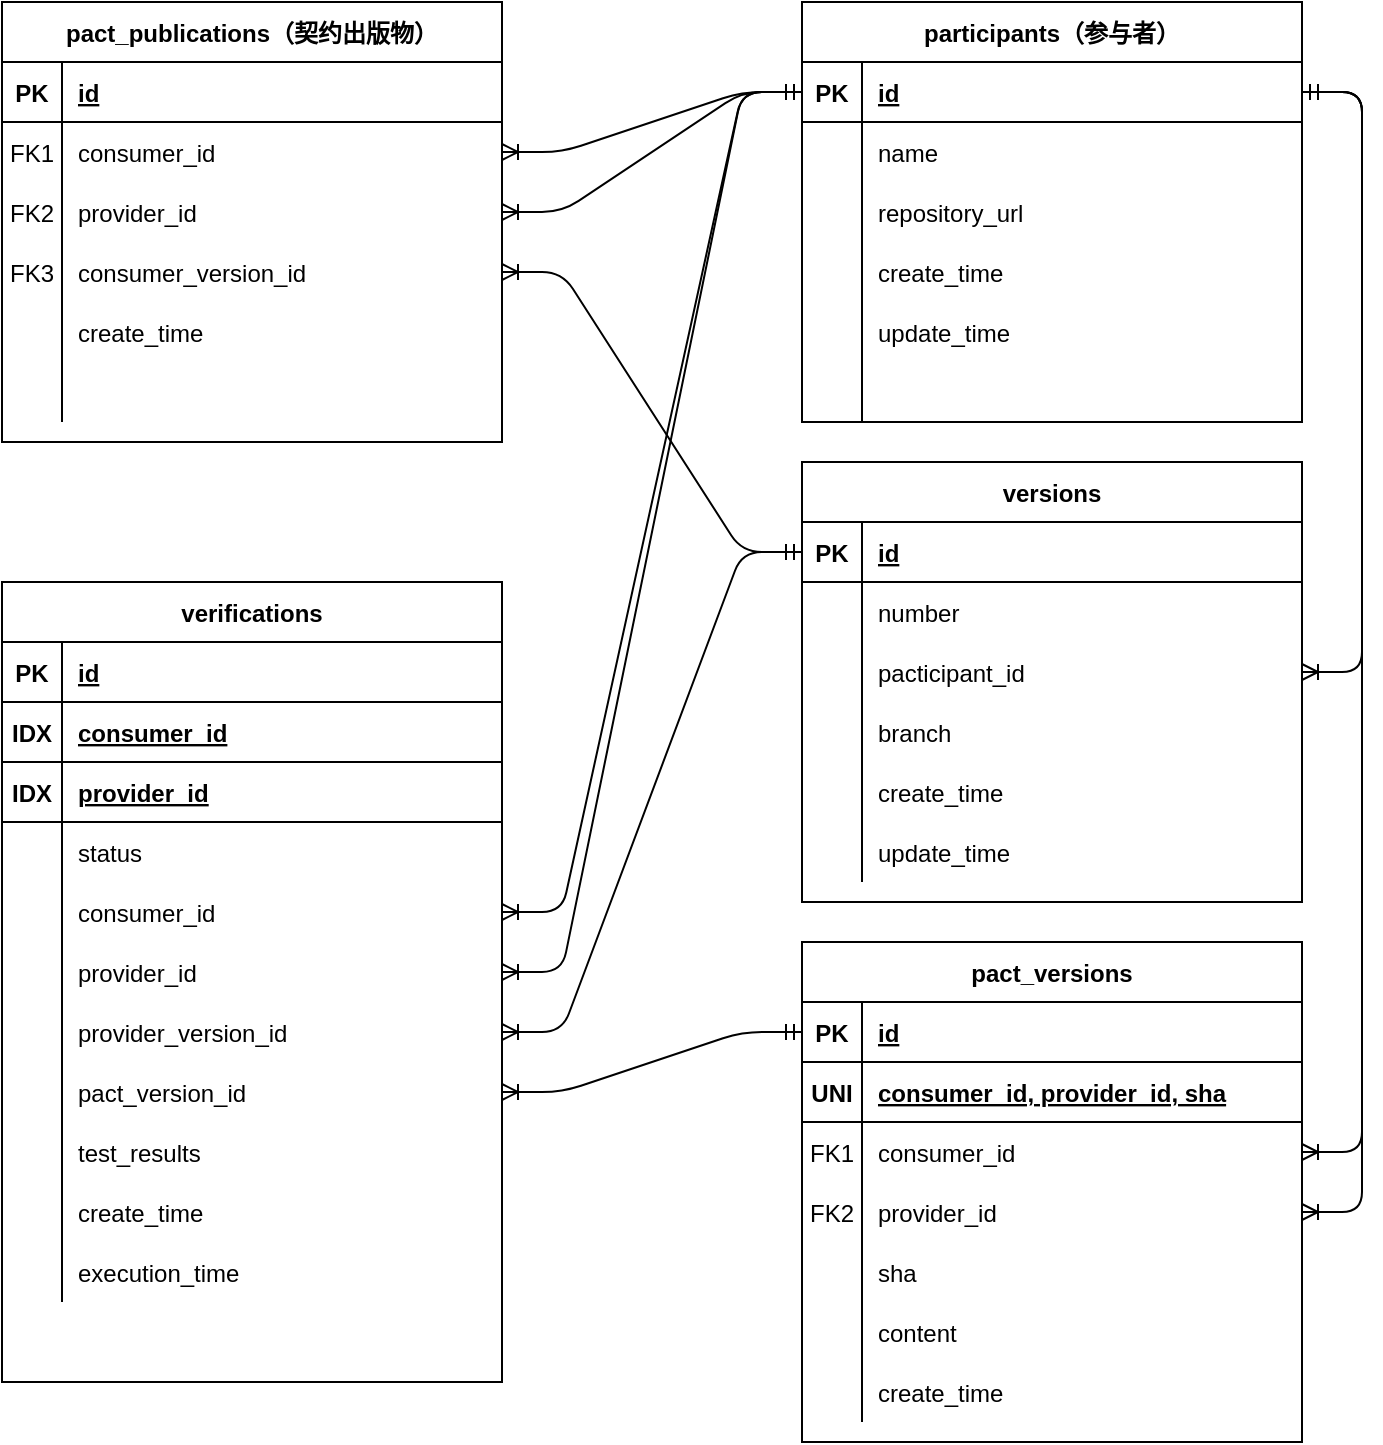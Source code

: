<mxfile version="14.2.4" type="github">
  <diagram id="R2lEEEUBdFMjLlhIrx00" name="Page-1">
    <mxGraphModel dx="1298" dy="866" grid="1" gridSize="10" guides="1" tooltips="1" connect="1" arrows="1" fold="1" page="1" pageScale="1" pageWidth="850" pageHeight="1100" math="0" shadow="0" extFonts="Permanent Marker^https://fonts.googleapis.com/css?family=Permanent+Marker">
      <root>
        <mxCell id="0" />
        <mxCell id="1" parent="0" />
        <mxCell id="C-vyLk0tnHw3VtMMgP7b-2" value="pact_publications（契约出版物）" style="shape=table;startSize=30;container=1;collapsible=1;childLayout=tableLayout;fixedRows=1;rowLines=0;fontStyle=1;align=center;resizeLast=1;" parent="1" vertex="1">
          <mxGeometry x="50" y="120" width="250" height="220" as="geometry">
            <mxRectangle x="450" y="120" width="220" height="30" as="alternateBounds" />
          </mxGeometry>
        </mxCell>
        <mxCell id="C-vyLk0tnHw3VtMMgP7b-3" value="" style="shape=partialRectangle;collapsible=0;dropTarget=0;pointerEvents=0;fillColor=none;points=[[0,0.5],[1,0.5]];portConstraint=eastwest;top=0;left=0;right=0;bottom=1;" parent="C-vyLk0tnHw3VtMMgP7b-2" vertex="1">
          <mxGeometry y="30" width="250" height="30" as="geometry" />
        </mxCell>
        <mxCell id="C-vyLk0tnHw3VtMMgP7b-4" value="PK" style="shape=partialRectangle;overflow=hidden;connectable=0;fillColor=none;top=0;left=0;bottom=0;right=0;fontStyle=1;" parent="C-vyLk0tnHw3VtMMgP7b-3" vertex="1">
          <mxGeometry width="30" height="30" as="geometry" />
        </mxCell>
        <mxCell id="C-vyLk0tnHw3VtMMgP7b-5" value="id" style="shape=partialRectangle;overflow=hidden;connectable=0;fillColor=none;top=0;left=0;bottom=0;right=0;align=left;spacingLeft=6;fontStyle=5;" parent="C-vyLk0tnHw3VtMMgP7b-3" vertex="1">
          <mxGeometry x="30" width="220" height="30" as="geometry" />
        </mxCell>
        <mxCell id="C-vyLk0tnHw3VtMMgP7b-6" value="" style="shape=partialRectangle;collapsible=0;dropTarget=0;pointerEvents=0;fillColor=none;points=[[0,0.5],[1,0.5]];portConstraint=eastwest;top=0;left=0;right=0;bottom=0;" parent="C-vyLk0tnHw3VtMMgP7b-2" vertex="1">
          <mxGeometry y="60" width="250" height="30" as="geometry" />
        </mxCell>
        <mxCell id="C-vyLk0tnHw3VtMMgP7b-7" value="FK1" style="shape=partialRectangle;overflow=hidden;connectable=0;fillColor=none;top=0;left=0;bottom=0;right=0;" parent="C-vyLk0tnHw3VtMMgP7b-6" vertex="1">
          <mxGeometry width="30" height="30" as="geometry" />
        </mxCell>
        <mxCell id="C-vyLk0tnHw3VtMMgP7b-8" value="consumer_id" style="shape=partialRectangle;overflow=hidden;connectable=0;fillColor=none;top=0;left=0;bottom=0;right=0;align=left;spacingLeft=6;" parent="C-vyLk0tnHw3VtMMgP7b-6" vertex="1">
          <mxGeometry x="30" width="220" height="30" as="geometry" />
        </mxCell>
        <mxCell id="lgM_MYJGra8OEKgW98XO-26" value="" style="shape=partialRectangle;collapsible=0;dropTarget=0;pointerEvents=0;fillColor=none;points=[[0,0.5],[1,0.5]];portConstraint=eastwest;top=0;left=0;right=0;bottom=0;" vertex="1" parent="C-vyLk0tnHw3VtMMgP7b-2">
          <mxGeometry y="90" width="250" height="30" as="geometry" />
        </mxCell>
        <mxCell id="lgM_MYJGra8OEKgW98XO-27" value="FK2" style="shape=partialRectangle;overflow=hidden;connectable=0;fillColor=none;top=0;left=0;bottom=0;right=0;" vertex="1" parent="lgM_MYJGra8OEKgW98XO-26">
          <mxGeometry width="30" height="30" as="geometry" />
        </mxCell>
        <mxCell id="lgM_MYJGra8OEKgW98XO-28" value="provider_id" style="shape=partialRectangle;overflow=hidden;connectable=0;fillColor=none;top=0;left=0;bottom=0;right=0;align=left;spacingLeft=6;" vertex="1" parent="lgM_MYJGra8OEKgW98XO-26">
          <mxGeometry x="30" width="220" height="30" as="geometry" />
        </mxCell>
        <mxCell id="C-vyLk0tnHw3VtMMgP7b-9" value="" style="shape=partialRectangle;collapsible=0;dropTarget=0;pointerEvents=0;fillColor=none;points=[[0,0.5],[1,0.5]];portConstraint=eastwest;top=0;left=0;right=0;bottom=0;" parent="C-vyLk0tnHw3VtMMgP7b-2" vertex="1">
          <mxGeometry y="120" width="250" height="30" as="geometry" />
        </mxCell>
        <mxCell id="C-vyLk0tnHw3VtMMgP7b-10" value="FK3" style="shape=partialRectangle;overflow=hidden;connectable=0;fillColor=none;top=0;left=0;bottom=0;right=0;" parent="C-vyLk0tnHw3VtMMgP7b-9" vertex="1">
          <mxGeometry width="30" height="30" as="geometry" />
        </mxCell>
        <mxCell id="C-vyLk0tnHw3VtMMgP7b-11" value="consumer_version_id" style="shape=partialRectangle;overflow=hidden;connectable=0;fillColor=none;top=0;left=0;bottom=0;right=0;align=left;spacingLeft=6;" parent="C-vyLk0tnHw3VtMMgP7b-9" vertex="1">
          <mxGeometry x="30" width="220" height="30" as="geometry" />
        </mxCell>
        <mxCell id="lgM_MYJGra8OEKgW98XO-76" value="" style="shape=partialRectangle;collapsible=0;dropTarget=0;pointerEvents=0;fillColor=none;points=[[0,0.5],[1,0.5]];portConstraint=eastwest;top=0;left=0;right=0;bottom=0;" vertex="1" parent="C-vyLk0tnHw3VtMMgP7b-2">
          <mxGeometry y="150" width="250" height="30" as="geometry" />
        </mxCell>
        <mxCell id="lgM_MYJGra8OEKgW98XO-77" value="" style="shape=partialRectangle;overflow=hidden;connectable=0;fillColor=none;top=0;left=0;bottom=0;right=0;" vertex="1" parent="lgM_MYJGra8OEKgW98XO-76">
          <mxGeometry width="30" height="30" as="geometry" />
        </mxCell>
        <mxCell id="lgM_MYJGra8OEKgW98XO-78" value="create_time" style="shape=partialRectangle;overflow=hidden;connectable=0;fillColor=none;top=0;left=0;bottom=0;right=0;align=left;spacingLeft=6;" vertex="1" parent="lgM_MYJGra8OEKgW98XO-76">
          <mxGeometry x="30" width="220" height="30" as="geometry" />
        </mxCell>
        <mxCell id="lgM_MYJGra8OEKgW98XO-70" value="" style="shape=partialRectangle;collapsible=0;dropTarget=0;pointerEvents=0;fillColor=none;points=[[0,0.5],[1,0.5]];portConstraint=eastwest;top=0;left=0;right=0;bottom=0;" vertex="1" parent="C-vyLk0tnHw3VtMMgP7b-2">
          <mxGeometry y="180" width="250" height="30" as="geometry" />
        </mxCell>
        <mxCell id="lgM_MYJGra8OEKgW98XO-71" value="" style="shape=partialRectangle;overflow=hidden;connectable=0;fillColor=none;top=0;left=0;bottom=0;right=0;" vertex="1" parent="lgM_MYJGra8OEKgW98XO-70">
          <mxGeometry width="30" height="30" as="geometry" />
        </mxCell>
        <mxCell id="lgM_MYJGra8OEKgW98XO-72" value="" style="shape=partialRectangle;overflow=hidden;connectable=0;fillColor=none;top=0;left=0;bottom=0;right=0;align=left;spacingLeft=6;" vertex="1" parent="lgM_MYJGra8OEKgW98XO-70">
          <mxGeometry x="30" width="220" height="30" as="geometry" />
        </mxCell>
        <mxCell id="C-vyLk0tnHw3VtMMgP7b-13" value="versions" style="shape=table;startSize=30;container=1;collapsible=1;childLayout=tableLayout;fixedRows=1;rowLines=0;fontStyle=1;align=center;resizeLast=1;" parent="1" vertex="1">
          <mxGeometry x="450" y="350" width="250" height="220" as="geometry" />
        </mxCell>
        <mxCell id="C-vyLk0tnHw3VtMMgP7b-14" value="" style="shape=partialRectangle;collapsible=0;dropTarget=0;pointerEvents=0;fillColor=none;points=[[0,0.5],[1,0.5]];portConstraint=eastwest;top=0;left=0;right=0;bottom=1;" parent="C-vyLk0tnHw3VtMMgP7b-13" vertex="1">
          <mxGeometry y="30" width="250" height="30" as="geometry" />
        </mxCell>
        <mxCell id="C-vyLk0tnHw3VtMMgP7b-15" value="PK" style="shape=partialRectangle;overflow=hidden;connectable=0;fillColor=none;top=0;left=0;bottom=0;right=0;fontStyle=1;" parent="C-vyLk0tnHw3VtMMgP7b-14" vertex="1">
          <mxGeometry width="30" height="30" as="geometry" />
        </mxCell>
        <mxCell id="C-vyLk0tnHw3VtMMgP7b-16" value="id" style="shape=partialRectangle;overflow=hidden;connectable=0;fillColor=none;top=0;left=0;bottom=0;right=0;align=left;spacingLeft=6;fontStyle=5;" parent="C-vyLk0tnHw3VtMMgP7b-14" vertex="1">
          <mxGeometry x="30" width="220" height="30" as="geometry" />
        </mxCell>
        <mxCell id="lgM_MYJGra8OEKgW98XO-66" value="" style="shape=partialRectangle;collapsible=0;dropTarget=0;pointerEvents=0;fillColor=none;points=[[0,0.5],[1,0.5]];portConstraint=eastwest;top=0;left=0;right=0;bottom=0;" vertex="1" parent="C-vyLk0tnHw3VtMMgP7b-13">
          <mxGeometry y="60" width="250" height="30" as="geometry" />
        </mxCell>
        <mxCell id="lgM_MYJGra8OEKgW98XO-67" value="" style="shape=partialRectangle;overflow=hidden;connectable=0;fillColor=none;top=0;left=0;bottom=0;right=0;" vertex="1" parent="lgM_MYJGra8OEKgW98XO-66">
          <mxGeometry width="30" height="30" as="geometry" />
        </mxCell>
        <mxCell id="lgM_MYJGra8OEKgW98XO-68" value="number" style="shape=partialRectangle;overflow=hidden;connectable=0;fillColor=none;top=0;left=0;bottom=0;right=0;align=left;spacingLeft=6;" vertex="1" parent="lgM_MYJGra8OEKgW98XO-66">
          <mxGeometry x="30" width="220" height="30" as="geometry" />
        </mxCell>
        <mxCell id="C-vyLk0tnHw3VtMMgP7b-17" value="" style="shape=partialRectangle;collapsible=0;dropTarget=0;pointerEvents=0;fillColor=none;points=[[0,0.5],[1,0.5]];portConstraint=eastwest;top=0;left=0;right=0;bottom=0;" parent="C-vyLk0tnHw3VtMMgP7b-13" vertex="1">
          <mxGeometry y="90" width="250" height="30" as="geometry" />
        </mxCell>
        <mxCell id="C-vyLk0tnHw3VtMMgP7b-18" value="" style="shape=partialRectangle;overflow=hidden;connectable=0;fillColor=none;top=0;left=0;bottom=0;right=0;" parent="C-vyLk0tnHw3VtMMgP7b-17" vertex="1">
          <mxGeometry width="30" height="30" as="geometry" />
        </mxCell>
        <mxCell id="C-vyLk0tnHw3VtMMgP7b-19" value="pacticipant_id" style="shape=partialRectangle;overflow=hidden;connectable=0;fillColor=none;top=0;left=0;bottom=0;right=0;align=left;spacingLeft=6;" parent="C-vyLk0tnHw3VtMMgP7b-17" vertex="1">
          <mxGeometry x="30" width="220" height="30" as="geometry" />
        </mxCell>
        <mxCell id="lgM_MYJGra8OEKgW98XO-189" value="" style="shape=partialRectangle;collapsible=0;dropTarget=0;pointerEvents=0;fillColor=none;points=[[0,0.5],[1,0.5]];portConstraint=eastwest;top=0;left=0;right=0;bottom=0;" vertex="1" parent="C-vyLk0tnHw3VtMMgP7b-13">
          <mxGeometry y="120" width="250" height="30" as="geometry" />
        </mxCell>
        <mxCell id="lgM_MYJGra8OEKgW98XO-190" value="" style="shape=partialRectangle;overflow=hidden;connectable=0;fillColor=none;top=0;left=0;bottom=0;right=0;" vertex="1" parent="lgM_MYJGra8OEKgW98XO-189">
          <mxGeometry width="30" height="30" as="geometry" />
        </mxCell>
        <mxCell id="lgM_MYJGra8OEKgW98XO-191" value="branch" style="shape=partialRectangle;overflow=hidden;connectable=0;fillColor=none;top=0;left=0;bottom=0;right=0;align=left;spacingLeft=6;" vertex="1" parent="lgM_MYJGra8OEKgW98XO-189">
          <mxGeometry x="30" width="220" height="30" as="geometry" />
        </mxCell>
        <mxCell id="lgM_MYJGra8OEKgW98XO-63" value="" style="shape=partialRectangle;collapsible=0;dropTarget=0;pointerEvents=0;fillColor=none;points=[[0,0.5],[1,0.5]];portConstraint=eastwest;top=0;left=0;right=0;bottom=0;" vertex="1" parent="C-vyLk0tnHw3VtMMgP7b-13">
          <mxGeometry y="150" width="250" height="30" as="geometry" />
        </mxCell>
        <mxCell id="lgM_MYJGra8OEKgW98XO-64" value="" style="shape=partialRectangle;overflow=hidden;connectable=0;fillColor=none;top=0;left=0;bottom=0;right=0;" vertex="1" parent="lgM_MYJGra8OEKgW98XO-63">
          <mxGeometry width="30" height="30" as="geometry" />
        </mxCell>
        <mxCell id="lgM_MYJGra8OEKgW98XO-65" value="create_time" style="shape=partialRectangle;overflow=hidden;connectable=0;fillColor=none;top=0;left=0;bottom=0;right=0;align=left;spacingLeft=6;" vertex="1" parent="lgM_MYJGra8OEKgW98XO-63">
          <mxGeometry x="30" width="220" height="30" as="geometry" />
        </mxCell>
        <mxCell id="C-vyLk0tnHw3VtMMgP7b-20" value="" style="shape=partialRectangle;collapsible=0;dropTarget=0;pointerEvents=0;fillColor=none;points=[[0,0.5],[1,0.5]];portConstraint=eastwest;top=0;left=0;right=0;bottom=0;" parent="C-vyLk0tnHw3VtMMgP7b-13" vertex="1">
          <mxGeometry y="180" width="250" height="30" as="geometry" />
        </mxCell>
        <mxCell id="C-vyLk0tnHw3VtMMgP7b-21" value="" style="shape=partialRectangle;overflow=hidden;connectable=0;fillColor=none;top=0;left=0;bottom=0;right=0;" parent="C-vyLk0tnHw3VtMMgP7b-20" vertex="1">
          <mxGeometry width="30" height="30" as="geometry" />
        </mxCell>
        <mxCell id="C-vyLk0tnHw3VtMMgP7b-22" value="update_time" style="shape=partialRectangle;overflow=hidden;connectable=0;fillColor=none;top=0;left=0;bottom=0;right=0;align=left;spacingLeft=6;" parent="C-vyLk0tnHw3VtMMgP7b-20" vertex="1">
          <mxGeometry x="30" width="220" height="30" as="geometry" />
        </mxCell>
        <mxCell id="C-vyLk0tnHw3VtMMgP7b-23" value="participants（参与者）" style="shape=table;startSize=30;container=1;collapsible=1;childLayout=tableLayout;fixedRows=1;rowLines=0;fontStyle=1;align=center;resizeLast=1;" parent="1" vertex="1">
          <mxGeometry x="450" y="120" width="250" height="210" as="geometry" />
        </mxCell>
        <mxCell id="C-vyLk0tnHw3VtMMgP7b-24" value="" style="shape=partialRectangle;collapsible=0;dropTarget=0;pointerEvents=0;fillColor=none;points=[[0,0.5],[1,0.5]];portConstraint=eastwest;top=0;left=0;right=0;bottom=1;" parent="C-vyLk0tnHw3VtMMgP7b-23" vertex="1">
          <mxGeometry y="30" width="250" height="30" as="geometry" />
        </mxCell>
        <mxCell id="C-vyLk0tnHw3VtMMgP7b-25" value="PK" style="shape=partialRectangle;overflow=hidden;connectable=0;fillColor=none;top=0;left=0;bottom=0;right=0;fontStyle=1;" parent="C-vyLk0tnHw3VtMMgP7b-24" vertex="1">
          <mxGeometry width="30" height="30" as="geometry" />
        </mxCell>
        <mxCell id="C-vyLk0tnHw3VtMMgP7b-26" value="id" style="shape=partialRectangle;overflow=hidden;connectable=0;fillColor=none;top=0;left=0;bottom=0;right=0;align=left;spacingLeft=6;fontStyle=5;" parent="C-vyLk0tnHw3VtMMgP7b-24" vertex="1">
          <mxGeometry x="30" width="220" height="30" as="geometry" />
        </mxCell>
        <mxCell id="C-vyLk0tnHw3VtMMgP7b-27" value="" style="shape=partialRectangle;collapsible=0;dropTarget=0;pointerEvents=0;fillColor=none;points=[[0,0.5],[1,0.5]];portConstraint=eastwest;top=0;left=0;right=0;bottom=0;" parent="C-vyLk0tnHw3VtMMgP7b-23" vertex="1">
          <mxGeometry y="60" width="250" height="30" as="geometry" />
        </mxCell>
        <mxCell id="C-vyLk0tnHw3VtMMgP7b-28" value="" style="shape=partialRectangle;overflow=hidden;connectable=0;fillColor=none;top=0;left=0;bottom=0;right=0;" parent="C-vyLk0tnHw3VtMMgP7b-27" vertex="1">
          <mxGeometry width="30" height="30" as="geometry" />
        </mxCell>
        <mxCell id="C-vyLk0tnHw3VtMMgP7b-29" value="name" style="shape=partialRectangle;overflow=hidden;connectable=0;fillColor=none;top=0;left=0;bottom=0;right=0;align=left;spacingLeft=6;" parent="C-vyLk0tnHw3VtMMgP7b-27" vertex="1">
          <mxGeometry x="30" width="220" height="30" as="geometry" />
        </mxCell>
        <mxCell id="lgM_MYJGra8OEKgW98XO-186" value="" style="shape=partialRectangle;collapsible=0;dropTarget=0;pointerEvents=0;fillColor=none;points=[[0,0.5],[1,0.5]];portConstraint=eastwest;top=0;left=0;right=0;bottom=0;" vertex="1" parent="C-vyLk0tnHw3VtMMgP7b-23">
          <mxGeometry y="90" width="250" height="30" as="geometry" />
        </mxCell>
        <mxCell id="lgM_MYJGra8OEKgW98XO-187" value="" style="shape=partialRectangle;overflow=hidden;connectable=0;fillColor=none;top=0;left=0;bottom=0;right=0;" vertex="1" parent="lgM_MYJGra8OEKgW98XO-186">
          <mxGeometry width="30" height="30" as="geometry" />
        </mxCell>
        <mxCell id="lgM_MYJGra8OEKgW98XO-188" value="repository_url" style="shape=partialRectangle;overflow=hidden;connectable=0;fillColor=none;top=0;left=0;bottom=0;right=0;align=left;spacingLeft=6;" vertex="1" parent="lgM_MYJGra8OEKgW98XO-186">
          <mxGeometry x="30" width="220" height="30" as="geometry" />
        </mxCell>
        <mxCell id="lgM_MYJGra8OEKgW98XO-4" value="" style="shape=partialRectangle;collapsible=0;dropTarget=0;pointerEvents=0;fillColor=none;points=[[0,0.5],[1,0.5]];portConstraint=eastwest;top=0;left=0;right=0;bottom=0;" vertex="1" parent="C-vyLk0tnHw3VtMMgP7b-23">
          <mxGeometry y="120" width="250" height="30" as="geometry" />
        </mxCell>
        <mxCell id="lgM_MYJGra8OEKgW98XO-5" value="" style="shape=partialRectangle;overflow=hidden;connectable=0;fillColor=none;top=0;left=0;bottom=0;right=0;" vertex="1" parent="lgM_MYJGra8OEKgW98XO-4">
          <mxGeometry width="30" height="30" as="geometry" />
        </mxCell>
        <mxCell id="lgM_MYJGra8OEKgW98XO-6" value="create_time" style="shape=partialRectangle;overflow=hidden;connectable=0;fillColor=none;top=0;left=0;bottom=0;right=0;align=left;spacingLeft=6;" vertex="1" parent="lgM_MYJGra8OEKgW98XO-4">
          <mxGeometry x="30" width="220" height="30" as="geometry" />
        </mxCell>
        <mxCell id="lgM_MYJGra8OEKgW98XO-7" value="" style="shape=partialRectangle;collapsible=0;dropTarget=0;pointerEvents=0;fillColor=none;points=[[0,0.5],[1,0.5]];portConstraint=eastwest;top=0;left=0;right=0;bottom=0;" vertex="1" parent="C-vyLk0tnHw3VtMMgP7b-23">
          <mxGeometry y="150" width="250" height="30" as="geometry" />
        </mxCell>
        <mxCell id="lgM_MYJGra8OEKgW98XO-8" value="" style="shape=partialRectangle;overflow=hidden;connectable=0;fillColor=none;top=0;left=0;bottom=0;right=0;" vertex="1" parent="lgM_MYJGra8OEKgW98XO-7">
          <mxGeometry width="30" height="30" as="geometry" />
        </mxCell>
        <mxCell id="lgM_MYJGra8OEKgW98XO-9" value="update_time" style="shape=partialRectangle;overflow=hidden;connectable=0;fillColor=none;top=0;left=0;bottom=0;right=0;align=left;spacingLeft=6;" vertex="1" parent="lgM_MYJGra8OEKgW98XO-7">
          <mxGeometry x="30" width="220" height="30" as="geometry" />
        </mxCell>
        <mxCell id="lgM_MYJGra8OEKgW98XO-10" value="" style="shape=partialRectangle;collapsible=0;dropTarget=0;pointerEvents=0;fillColor=none;points=[[0,0.5],[1,0.5]];portConstraint=eastwest;top=0;left=0;right=0;bottom=0;" vertex="1" parent="C-vyLk0tnHw3VtMMgP7b-23">
          <mxGeometry y="180" width="250" height="30" as="geometry" />
        </mxCell>
        <mxCell id="lgM_MYJGra8OEKgW98XO-11" value="" style="shape=partialRectangle;overflow=hidden;connectable=0;fillColor=none;top=0;left=0;bottom=0;right=0;" vertex="1" parent="lgM_MYJGra8OEKgW98XO-10">
          <mxGeometry width="30" height="30" as="geometry" />
        </mxCell>
        <mxCell id="lgM_MYJGra8OEKgW98XO-12" value="" style="shape=partialRectangle;overflow=hidden;connectable=0;fillColor=none;top=0;left=0;bottom=0;right=0;align=left;spacingLeft=6;" vertex="1" parent="lgM_MYJGra8OEKgW98XO-10">
          <mxGeometry x="30" width="220" height="30" as="geometry" />
        </mxCell>
        <mxCell id="lgM_MYJGra8OEKgW98XO-82" value="pact_versions" style="shape=table;startSize=30;container=1;collapsible=1;childLayout=tableLayout;fixedRows=1;rowLines=0;fontStyle=1;align=center;resizeLast=1;" vertex="1" parent="1">
          <mxGeometry x="450" y="590" width="250" height="250" as="geometry" />
        </mxCell>
        <mxCell id="lgM_MYJGra8OEKgW98XO-83" value="" style="shape=partialRectangle;collapsible=0;dropTarget=0;pointerEvents=0;fillColor=none;top=0;left=0;bottom=1;right=0;points=[[0,0.5],[1,0.5]];portConstraint=eastwest;" vertex="1" parent="lgM_MYJGra8OEKgW98XO-82">
          <mxGeometry y="30" width="250" height="30" as="geometry" />
        </mxCell>
        <mxCell id="lgM_MYJGra8OEKgW98XO-84" value="PK" style="shape=partialRectangle;connectable=0;fillColor=none;top=0;left=0;bottom=0;right=0;fontStyle=1;overflow=hidden;" vertex="1" parent="lgM_MYJGra8OEKgW98XO-83">
          <mxGeometry width="30" height="30" as="geometry" />
        </mxCell>
        <mxCell id="lgM_MYJGra8OEKgW98XO-85" value="id" style="shape=partialRectangle;connectable=0;fillColor=none;top=0;left=0;bottom=0;right=0;align=left;spacingLeft=6;fontStyle=5;overflow=hidden;" vertex="1" parent="lgM_MYJGra8OEKgW98XO-83">
          <mxGeometry x="30" width="220" height="30" as="geometry" />
        </mxCell>
        <mxCell id="lgM_MYJGra8OEKgW98XO-113" value="" style="shape=partialRectangle;collapsible=0;dropTarget=0;pointerEvents=0;fillColor=none;top=0;left=0;bottom=1;right=0;points=[[0,0.5],[1,0.5]];portConstraint=eastwest;" vertex="1" parent="lgM_MYJGra8OEKgW98XO-82">
          <mxGeometry y="60" width="250" height="30" as="geometry" />
        </mxCell>
        <mxCell id="lgM_MYJGra8OEKgW98XO-114" value="UNI" style="shape=partialRectangle;connectable=0;fillColor=none;top=0;left=0;bottom=0;right=0;fontStyle=1;overflow=hidden;" vertex="1" parent="lgM_MYJGra8OEKgW98XO-113">
          <mxGeometry width="30" height="30" as="geometry" />
        </mxCell>
        <mxCell id="lgM_MYJGra8OEKgW98XO-115" value="consumer_id, provider_id, sha" style="shape=partialRectangle;connectable=0;fillColor=none;top=0;left=0;bottom=0;right=0;align=left;spacingLeft=6;fontStyle=5;overflow=hidden;" vertex="1" parent="lgM_MYJGra8OEKgW98XO-113">
          <mxGeometry x="30" width="220" height="30" as="geometry" />
        </mxCell>
        <mxCell id="lgM_MYJGra8OEKgW98XO-86" value="" style="shape=partialRectangle;collapsible=0;dropTarget=0;pointerEvents=0;fillColor=none;top=0;left=0;bottom=0;right=0;points=[[0,0.5],[1,0.5]];portConstraint=eastwest;" vertex="1" parent="lgM_MYJGra8OEKgW98XO-82">
          <mxGeometry y="90" width="250" height="30" as="geometry" />
        </mxCell>
        <mxCell id="lgM_MYJGra8OEKgW98XO-87" value="FK1" style="shape=partialRectangle;connectable=0;fillColor=none;top=0;left=0;bottom=0;right=0;editable=1;overflow=hidden;" vertex="1" parent="lgM_MYJGra8OEKgW98XO-86">
          <mxGeometry width="30" height="30" as="geometry" />
        </mxCell>
        <mxCell id="lgM_MYJGra8OEKgW98XO-88" value="consumer_id" style="shape=partialRectangle;connectable=0;fillColor=none;top=0;left=0;bottom=0;right=0;align=left;spacingLeft=6;overflow=hidden;" vertex="1" parent="lgM_MYJGra8OEKgW98XO-86">
          <mxGeometry x="30" width="220" height="30" as="geometry" />
        </mxCell>
        <mxCell id="lgM_MYJGra8OEKgW98XO-89" value="" style="shape=partialRectangle;collapsible=0;dropTarget=0;pointerEvents=0;fillColor=none;top=0;left=0;bottom=0;right=0;points=[[0,0.5],[1,0.5]];portConstraint=eastwest;" vertex="1" parent="lgM_MYJGra8OEKgW98XO-82">
          <mxGeometry y="120" width="250" height="30" as="geometry" />
        </mxCell>
        <mxCell id="lgM_MYJGra8OEKgW98XO-90" value="FK2" style="shape=partialRectangle;connectable=0;fillColor=none;top=0;left=0;bottom=0;right=0;editable=1;overflow=hidden;" vertex="1" parent="lgM_MYJGra8OEKgW98XO-89">
          <mxGeometry width="30" height="30" as="geometry" />
        </mxCell>
        <mxCell id="lgM_MYJGra8OEKgW98XO-91" value="provider_id" style="shape=partialRectangle;connectable=0;fillColor=none;top=0;left=0;bottom=0;right=0;align=left;spacingLeft=6;overflow=hidden;" vertex="1" parent="lgM_MYJGra8OEKgW98XO-89">
          <mxGeometry x="30" width="220" height="30" as="geometry" />
        </mxCell>
        <mxCell id="lgM_MYJGra8OEKgW98XO-92" value="" style="shape=partialRectangle;collapsible=0;dropTarget=0;pointerEvents=0;fillColor=none;top=0;left=0;bottom=0;right=0;points=[[0,0.5],[1,0.5]];portConstraint=eastwest;" vertex="1" parent="lgM_MYJGra8OEKgW98XO-82">
          <mxGeometry y="150" width="250" height="30" as="geometry" />
        </mxCell>
        <mxCell id="lgM_MYJGra8OEKgW98XO-93" value="" style="shape=partialRectangle;connectable=0;fillColor=none;top=0;left=0;bottom=0;right=0;editable=1;overflow=hidden;" vertex="1" parent="lgM_MYJGra8OEKgW98XO-92">
          <mxGeometry width="30" height="30" as="geometry" />
        </mxCell>
        <mxCell id="lgM_MYJGra8OEKgW98XO-94" value="sha" style="shape=partialRectangle;connectable=0;fillColor=none;top=0;left=0;bottom=0;right=0;align=left;spacingLeft=6;overflow=hidden;" vertex="1" parent="lgM_MYJGra8OEKgW98XO-92">
          <mxGeometry x="30" width="220" height="30" as="geometry" />
        </mxCell>
        <mxCell id="lgM_MYJGra8OEKgW98XO-99" value="" style="shape=partialRectangle;collapsible=0;dropTarget=0;pointerEvents=0;fillColor=none;top=0;left=0;bottom=0;right=0;points=[[0,0.5],[1,0.5]];portConstraint=eastwest;" vertex="1" parent="lgM_MYJGra8OEKgW98XO-82">
          <mxGeometry y="180" width="250" height="30" as="geometry" />
        </mxCell>
        <mxCell id="lgM_MYJGra8OEKgW98XO-100" value="" style="shape=partialRectangle;connectable=0;fillColor=none;top=0;left=0;bottom=0;right=0;editable=1;overflow=hidden;" vertex="1" parent="lgM_MYJGra8OEKgW98XO-99">
          <mxGeometry width="30" height="30" as="geometry" />
        </mxCell>
        <mxCell id="lgM_MYJGra8OEKgW98XO-101" value="content" style="shape=partialRectangle;connectable=0;fillColor=none;top=0;left=0;bottom=0;right=0;align=left;spacingLeft=6;overflow=hidden;" vertex="1" parent="lgM_MYJGra8OEKgW98XO-99">
          <mxGeometry x="30" width="220" height="30" as="geometry" />
        </mxCell>
        <mxCell id="lgM_MYJGra8OEKgW98XO-102" value="" style="shape=partialRectangle;collapsible=0;dropTarget=0;pointerEvents=0;fillColor=none;top=0;left=0;bottom=0;right=0;points=[[0,0.5],[1,0.5]];portConstraint=eastwest;" vertex="1" parent="lgM_MYJGra8OEKgW98XO-82">
          <mxGeometry y="210" width="250" height="30" as="geometry" />
        </mxCell>
        <mxCell id="lgM_MYJGra8OEKgW98XO-103" value="" style="shape=partialRectangle;connectable=0;fillColor=none;top=0;left=0;bottom=0;right=0;editable=1;overflow=hidden;" vertex="1" parent="lgM_MYJGra8OEKgW98XO-102">
          <mxGeometry width="30" height="30" as="geometry" />
        </mxCell>
        <mxCell id="lgM_MYJGra8OEKgW98XO-104" value="create_time" style="shape=partialRectangle;connectable=0;fillColor=none;top=0;left=0;bottom=0;right=0;align=left;spacingLeft=6;overflow=hidden;" vertex="1" parent="lgM_MYJGra8OEKgW98XO-102">
          <mxGeometry x="30" width="220" height="30" as="geometry" />
        </mxCell>
        <mxCell id="lgM_MYJGra8OEKgW98XO-96" value="" style="edgeStyle=entityRelationEdgeStyle;fontSize=12;html=1;endArrow=ERoneToMany;startArrow=ERmandOne;exitX=0;exitY=0.5;exitDx=0;exitDy=0;entryX=1;entryY=0.5;entryDx=0;entryDy=0;" edge="1" parent="1" source="C-vyLk0tnHw3VtMMgP7b-24" target="C-vyLk0tnHw3VtMMgP7b-6">
          <mxGeometry width="100" height="100" relative="1" as="geometry">
            <mxPoint x="180" y="590" as="sourcePoint" />
            <mxPoint x="330" y="220" as="targetPoint" />
          </mxGeometry>
        </mxCell>
        <mxCell id="lgM_MYJGra8OEKgW98XO-97" value="" style="edgeStyle=entityRelationEdgeStyle;fontSize=12;html=1;endArrow=ERoneToMany;startArrow=ERmandOne;exitX=0;exitY=0.5;exitDx=0;exitDy=0;entryX=1;entryY=0.5;entryDx=0;entryDy=0;" edge="1" parent="1" source="C-vyLk0tnHw3VtMMgP7b-24" target="lgM_MYJGra8OEKgW98XO-26">
          <mxGeometry width="100" height="100" relative="1" as="geometry">
            <mxPoint x="410" y="455" as="sourcePoint" />
            <mxPoint x="220" y="485" as="targetPoint" />
          </mxGeometry>
        </mxCell>
        <mxCell id="lgM_MYJGra8OEKgW98XO-98" value="" style="edgeStyle=entityRelationEdgeStyle;fontSize=12;html=1;endArrow=ERoneToMany;startArrow=ERmandOne;exitX=0;exitY=0.5;exitDx=0;exitDy=0;entryX=1;entryY=0.5;entryDx=0;entryDy=0;" edge="1" parent="1" source="C-vyLk0tnHw3VtMMgP7b-14" target="C-vyLk0tnHw3VtMMgP7b-9">
          <mxGeometry width="100" height="100" relative="1" as="geometry">
            <mxPoint x="360" y="490" as="sourcePoint" />
            <mxPoint x="210" y="550" as="targetPoint" />
          </mxGeometry>
        </mxCell>
        <mxCell id="lgM_MYJGra8OEKgW98XO-105" value="" style="edgeStyle=entityRelationEdgeStyle;fontSize=12;html=1;endArrow=ERoneToMany;startArrow=ERmandOne;entryX=1;entryY=0.5;entryDx=0;entryDy=0;exitX=1;exitY=0.5;exitDx=0;exitDy=0;" edge="1" parent="1" source="C-vyLk0tnHw3VtMMgP7b-24" target="lgM_MYJGra8OEKgW98XO-86">
          <mxGeometry width="100" height="100" relative="1" as="geometry">
            <mxPoint x="720" y="180" as="sourcePoint" />
            <mxPoint x="820" y="630" as="targetPoint" />
          </mxGeometry>
        </mxCell>
        <mxCell id="lgM_MYJGra8OEKgW98XO-106" value="" style="edgeStyle=entityRelationEdgeStyle;fontSize=12;html=1;endArrow=ERoneToMany;startArrow=ERmandOne;entryX=1;entryY=0.5;entryDx=0;entryDy=0;exitX=1;exitY=0.5;exitDx=0;exitDy=0;" edge="1" parent="1" source="C-vyLk0tnHw3VtMMgP7b-24" target="lgM_MYJGra8OEKgW98XO-89">
          <mxGeometry width="100" height="100" relative="1" as="geometry">
            <mxPoint x="710" y="175" as="sourcePoint" />
            <mxPoint x="710" y="675" as="targetPoint" />
          </mxGeometry>
        </mxCell>
        <mxCell id="lgM_MYJGra8OEKgW98XO-135" value="verifications" style="shape=table;startSize=30;container=1;collapsible=1;childLayout=tableLayout;fixedRows=1;rowLines=0;fontStyle=1;align=center;resizeLast=1;" vertex="1" parent="1">
          <mxGeometry x="50" y="410" width="250" height="400" as="geometry" />
        </mxCell>
        <mxCell id="lgM_MYJGra8OEKgW98XO-136" value="" style="shape=partialRectangle;collapsible=0;dropTarget=0;pointerEvents=0;fillColor=none;top=0;left=0;bottom=1;right=0;points=[[0,0.5],[1,0.5]];portConstraint=eastwest;" vertex="1" parent="lgM_MYJGra8OEKgW98XO-135">
          <mxGeometry y="30" width="250" height="30" as="geometry" />
        </mxCell>
        <mxCell id="lgM_MYJGra8OEKgW98XO-137" value="PK" style="shape=partialRectangle;connectable=0;fillColor=none;top=0;left=0;bottom=0;right=0;fontStyle=1;overflow=hidden;" vertex="1" parent="lgM_MYJGra8OEKgW98XO-136">
          <mxGeometry width="30" height="30" as="geometry" />
        </mxCell>
        <mxCell id="lgM_MYJGra8OEKgW98XO-138" value="id" style="shape=partialRectangle;connectable=0;fillColor=none;top=0;left=0;bottom=0;right=0;align=left;spacingLeft=6;fontStyle=5;overflow=hidden;" vertex="1" parent="lgM_MYJGra8OEKgW98XO-136">
          <mxGeometry x="30" width="220" height="30" as="geometry" />
        </mxCell>
        <mxCell id="lgM_MYJGra8OEKgW98XO-165" value="" style="shape=partialRectangle;collapsible=0;dropTarget=0;pointerEvents=0;fillColor=none;top=0;left=0;bottom=1;right=0;points=[[0,0.5],[1,0.5]];portConstraint=eastwest;" vertex="1" parent="lgM_MYJGra8OEKgW98XO-135">
          <mxGeometry y="60" width="250" height="30" as="geometry" />
        </mxCell>
        <mxCell id="lgM_MYJGra8OEKgW98XO-166" value="IDX" style="shape=partialRectangle;connectable=0;fillColor=none;top=0;left=0;bottom=0;right=0;fontStyle=1;overflow=hidden;" vertex="1" parent="lgM_MYJGra8OEKgW98XO-165">
          <mxGeometry width="30" height="30" as="geometry" />
        </mxCell>
        <mxCell id="lgM_MYJGra8OEKgW98XO-167" value="consumer_id" style="shape=partialRectangle;connectable=0;fillColor=none;top=0;left=0;bottom=0;right=0;align=left;spacingLeft=6;fontStyle=5;overflow=hidden;" vertex="1" parent="lgM_MYJGra8OEKgW98XO-165">
          <mxGeometry x="30" width="220" height="30" as="geometry" />
        </mxCell>
        <mxCell id="lgM_MYJGra8OEKgW98XO-174" value="" style="shape=partialRectangle;collapsible=0;dropTarget=0;pointerEvents=0;fillColor=none;top=0;left=0;bottom=1;right=0;points=[[0,0.5],[1,0.5]];portConstraint=eastwest;" vertex="1" parent="lgM_MYJGra8OEKgW98XO-135">
          <mxGeometry y="90" width="250" height="30" as="geometry" />
        </mxCell>
        <mxCell id="lgM_MYJGra8OEKgW98XO-175" value="IDX" style="shape=partialRectangle;connectable=0;fillColor=none;top=0;left=0;bottom=0;right=0;fontStyle=1;overflow=hidden;" vertex="1" parent="lgM_MYJGra8OEKgW98XO-174">
          <mxGeometry width="30" height="30" as="geometry" />
        </mxCell>
        <mxCell id="lgM_MYJGra8OEKgW98XO-176" value="provider_id" style="shape=partialRectangle;connectable=0;fillColor=none;top=0;left=0;bottom=0;right=0;align=left;spacingLeft=6;fontStyle=5;overflow=hidden;" vertex="1" parent="lgM_MYJGra8OEKgW98XO-174">
          <mxGeometry x="30" width="220" height="30" as="geometry" />
        </mxCell>
        <mxCell id="lgM_MYJGra8OEKgW98XO-139" value="" style="shape=partialRectangle;collapsible=0;dropTarget=0;pointerEvents=0;fillColor=none;top=0;left=0;bottom=0;right=0;points=[[0,0.5],[1,0.5]];portConstraint=eastwest;" vertex="1" parent="lgM_MYJGra8OEKgW98XO-135">
          <mxGeometry y="120" width="250" height="30" as="geometry" />
        </mxCell>
        <mxCell id="lgM_MYJGra8OEKgW98XO-140" value="" style="shape=partialRectangle;connectable=0;fillColor=none;top=0;left=0;bottom=0;right=0;editable=1;overflow=hidden;" vertex="1" parent="lgM_MYJGra8OEKgW98XO-139">
          <mxGeometry width="30" height="30" as="geometry" />
        </mxCell>
        <mxCell id="lgM_MYJGra8OEKgW98XO-141" value="status" style="shape=partialRectangle;connectable=0;fillColor=none;top=0;left=0;bottom=0;right=0;align=left;spacingLeft=6;overflow=hidden;" vertex="1" parent="lgM_MYJGra8OEKgW98XO-139">
          <mxGeometry x="30" width="220" height="30" as="geometry" />
        </mxCell>
        <mxCell id="lgM_MYJGra8OEKgW98XO-161" value="" style="shape=partialRectangle;collapsible=0;dropTarget=0;pointerEvents=0;fillColor=none;top=0;left=0;bottom=0;right=0;points=[[0,0.5],[1,0.5]];portConstraint=eastwest;" vertex="1" parent="lgM_MYJGra8OEKgW98XO-135">
          <mxGeometry y="150" width="250" height="30" as="geometry" />
        </mxCell>
        <mxCell id="lgM_MYJGra8OEKgW98XO-162" value="" style="shape=partialRectangle;connectable=0;fillColor=none;top=0;left=0;bottom=0;right=0;editable=1;overflow=hidden;" vertex="1" parent="lgM_MYJGra8OEKgW98XO-161">
          <mxGeometry width="30" height="30" as="geometry" />
        </mxCell>
        <mxCell id="lgM_MYJGra8OEKgW98XO-163" value="consumer_id" style="shape=partialRectangle;connectable=0;fillColor=none;top=0;left=0;bottom=0;right=0;align=left;spacingLeft=6;overflow=hidden;" vertex="1" parent="lgM_MYJGra8OEKgW98XO-161">
          <mxGeometry x="30" width="220" height="30" as="geometry" />
        </mxCell>
        <mxCell id="lgM_MYJGra8OEKgW98XO-142" value="" style="shape=partialRectangle;collapsible=0;dropTarget=0;pointerEvents=0;fillColor=none;top=0;left=0;bottom=0;right=0;points=[[0,0.5],[1,0.5]];portConstraint=eastwest;" vertex="1" parent="lgM_MYJGra8OEKgW98XO-135">
          <mxGeometry y="180" width="250" height="30" as="geometry" />
        </mxCell>
        <mxCell id="lgM_MYJGra8OEKgW98XO-143" value="" style="shape=partialRectangle;connectable=0;fillColor=none;top=0;left=0;bottom=0;right=0;editable=1;overflow=hidden;" vertex="1" parent="lgM_MYJGra8OEKgW98XO-142">
          <mxGeometry width="30" height="30" as="geometry" />
        </mxCell>
        <mxCell id="lgM_MYJGra8OEKgW98XO-144" value="provider_id" style="shape=partialRectangle;connectable=0;fillColor=none;top=0;left=0;bottom=0;right=0;align=left;spacingLeft=6;overflow=hidden;" vertex="1" parent="lgM_MYJGra8OEKgW98XO-142">
          <mxGeometry x="30" width="220" height="30" as="geometry" />
        </mxCell>
        <mxCell id="lgM_MYJGra8OEKgW98XO-153" value="" style="shape=partialRectangle;collapsible=0;dropTarget=0;pointerEvents=0;fillColor=none;top=0;left=0;bottom=0;right=0;points=[[0,0.5],[1,0.5]];portConstraint=eastwest;" vertex="1" parent="lgM_MYJGra8OEKgW98XO-135">
          <mxGeometry y="210" width="250" height="30" as="geometry" />
        </mxCell>
        <mxCell id="lgM_MYJGra8OEKgW98XO-154" value="" style="shape=partialRectangle;connectable=0;fillColor=none;top=0;left=0;bottom=0;right=0;editable=1;overflow=hidden;" vertex="1" parent="lgM_MYJGra8OEKgW98XO-153">
          <mxGeometry width="30" height="30" as="geometry" />
        </mxCell>
        <mxCell id="lgM_MYJGra8OEKgW98XO-155" value="provider_version_id" style="shape=partialRectangle;connectable=0;fillColor=none;top=0;left=0;bottom=0;right=0;align=left;spacingLeft=6;overflow=hidden;" vertex="1" parent="lgM_MYJGra8OEKgW98XO-153">
          <mxGeometry x="30" width="220" height="30" as="geometry" />
        </mxCell>
        <mxCell id="lgM_MYJGra8OEKgW98XO-145" value="" style="shape=partialRectangle;collapsible=0;dropTarget=0;pointerEvents=0;fillColor=none;top=0;left=0;bottom=0;right=0;points=[[0,0.5],[1,0.5]];portConstraint=eastwest;" vertex="1" parent="lgM_MYJGra8OEKgW98XO-135">
          <mxGeometry y="240" width="250" height="30" as="geometry" />
        </mxCell>
        <mxCell id="lgM_MYJGra8OEKgW98XO-146" value="" style="shape=partialRectangle;connectable=0;fillColor=none;top=0;left=0;bottom=0;right=0;editable=1;overflow=hidden;" vertex="1" parent="lgM_MYJGra8OEKgW98XO-145">
          <mxGeometry width="30" height="30" as="geometry" />
        </mxCell>
        <mxCell id="lgM_MYJGra8OEKgW98XO-147" value="pact_version_id" style="shape=partialRectangle;connectable=0;fillColor=none;top=0;left=0;bottom=0;right=0;align=left;spacingLeft=6;overflow=hidden;" vertex="1" parent="lgM_MYJGra8OEKgW98XO-145">
          <mxGeometry x="30" width="220" height="30" as="geometry" />
        </mxCell>
        <mxCell id="lgM_MYJGra8OEKgW98XO-149" value="" style="shape=partialRectangle;collapsible=0;dropTarget=0;pointerEvents=0;fillColor=none;top=0;left=0;bottom=0;right=0;points=[[0,0.5],[1,0.5]];portConstraint=eastwest;" vertex="1" parent="lgM_MYJGra8OEKgW98XO-135">
          <mxGeometry y="270" width="250" height="30" as="geometry" />
        </mxCell>
        <mxCell id="lgM_MYJGra8OEKgW98XO-150" value="" style="shape=partialRectangle;connectable=0;fillColor=none;top=0;left=0;bottom=0;right=0;editable=1;overflow=hidden;" vertex="1" parent="lgM_MYJGra8OEKgW98XO-149">
          <mxGeometry width="30" height="30" as="geometry" />
        </mxCell>
        <mxCell id="lgM_MYJGra8OEKgW98XO-151" value="test_results" style="shape=partialRectangle;connectable=0;fillColor=none;top=0;left=0;bottom=0;right=0;align=left;spacingLeft=6;overflow=hidden;" vertex="1" parent="lgM_MYJGra8OEKgW98XO-149">
          <mxGeometry x="30" width="220" height="30" as="geometry" />
        </mxCell>
        <mxCell id="lgM_MYJGra8OEKgW98XO-177" value="" style="shape=partialRectangle;collapsible=0;dropTarget=0;pointerEvents=0;fillColor=none;top=0;left=0;bottom=0;right=0;points=[[0,0.5],[1,0.5]];portConstraint=eastwest;" vertex="1" parent="lgM_MYJGra8OEKgW98XO-135">
          <mxGeometry y="300" width="250" height="30" as="geometry" />
        </mxCell>
        <mxCell id="lgM_MYJGra8OEKgW98XO-178" value="" style="shape=partialRectangle;connectable=0;fillColor=none;top=0;left=0;bottom=0;right=0;editable=1;overflow=hidden;" vertex="1" parent="lgM_MYJGra8OEKgW98XO-177">
          <mxGeometry width="30" height="30" as="geometry" />
        </mxCell>
        <mxCell id="lgM_MYJGra8OEKgW98XO-179" value="create_time" style="shape=partialRectangle;connectable=0;fillColor=none;top=0;left=0;bottom=0;right=0;align=left;spacingLeft=6;overflow=hidden;" vertex="1" parent="lgM_MYJGra8OEKgW98XO-177">
          <mxGeometry x="30" width="220" height="30" as="geometry" />
        </mxCell>
        <mxCell id="lgM_MYJGra8OEKgW98XO-180" value="" style="shape=partialRectangle;collapsible=0;dropTarget=0;pointerEvents=0;fillColor=none;top=0;left=0;bottom=0;right=0;points=[[0,0.5],[1,0.5]];portConstraint=eastwest;" vertex="1" parent="lgM_MYJGra8OEKgW98XO-135">
          <mxGeometry y="330" width="250" height="30" as="geometry" />
        </mxCell>
        <mxCell id="lgM_MYJGra8OEKgW98XO-181" value="" style="shape=partialRectangle;connectable=0;fillColor=none;top=0;left=0;bottom=0;right=0;editable=1;overflow=hidden;" vertex="1" parent="lgM_MYJGra8OEKgW98XO-180">
          <mxGeometry width="30" height="30" as="geometry" />
        </mxCell>
        <mxCell id="lgM_MYJGra8OEKgW98XO-182" value="execution_time" style="shape=partialRectangle;connectable=0;fillColor=none;top=0;left=0;bottom=0;right=0;align=left;spacingLeft=6;overflow=hidden;" vertex="1" parent="lgM_MYJGra8OEKgW98XO-180">
          <mxGeometry x="30" width="220" height="30" as="geometry" />
        </mxCell>
        <mxCell id="lgM_MYJGra8OEKgW98XO-148" value="" style="edgeStyle=entityRelationEdgeStyle;fontSize=12;html=1;endArrow=ERoneToMany;startArrow=ERmandOne;exitX=0;exitY=0.5;exitDx=0;exitDy=0;entryX=1;entryY=0.5;entryDx=0;entryDy=0;" edge="1" parent="1" source="lgM_MYJGra8OEKgW98XO-83" target="lgM_MYJGra8OEKgW98XO-145">
          <mxGeometry width="100" height="100" relative="1" as="geometry">
            <mxPoint x="360" y="820" as="sourcePoint" />
            <mxPoint x="210" y="670" as="targetPoint" />
          </mxGeometry>
        </mxCell>
        <mxCell id="lgM_MYJGra8OEKgW98XO-152" value="" style="edgeStyle=entityRelationEdgeStyle;fontSize=12;html=1;endArrow=ERoneToMany;startArrow=ERmandOne;exitX=0;exitY=0.5;exitDx=0;exitDy=0;entryX=1;entryY=0.5;entryDx=0;entryDy=0;" edge="1" parent="1" source="C-vyLk0tnHw3VtMMgP7b-14" target="lgM_MYJGra8OEKgW98XO-153">
          <mxGeometry width="100" height="100" relative="1" as="geometry">
            <mxPoint x="460" y="645" as="sourcePoint" />
            <mxPoint x="310" y="525" as="targetPoint" />
          </mxGeometry>
        </mxCell>
        <mxCell id="lgM_MYJGra8OEKgW98XO-156" value="" style="edgeStyle=entityRelationEdgeStyle;fontSize=12;html=1;endArrow=ERoneToMany;startArrow=ERmandOne;exitX=0;exitY=0.5;exitDx=0;exitDy=0;entryX=1;entryY=0.5;entryDx=0;entryDy=0;" edge="1" parent="1" source="C-vyLk0tnHw3VtMMgP7b-24" target="lgM_MYJGra8OEKgW98XO-142">
          <mxGeometry width="100" height="100" relative="1" as="geometry">
            <mxPoint x="460" y="415" as="sourcePoint" />
            <mxPoint x="310" y="555" as="targetPoint" />
          </mxGeometry>
        </mxCell>
        <mxCell id="lgM_MYJGra8OEKgW98XO-157" value="" style="edgeStyle=entityRelationEdgeStyle;fontSize=12;html=1;endArrow=ERoneToMany;startArrow=ERmandOne;entryX=1;entryY=0.5;entryDx=0;entryDy=0;exitX=1;exitY=0.5;exitDx=0;exitDy=0;" edge="1" parent="1" source="C-vyLk0tnHw3VtMMgP7b-24" target="C-vyLk0tnHw3VtMMgP7b-17">
          <mxGeometry width="100" height="100" relative="1" as="geometry">
            <mxPoint x="710" y="175" as="sourcePoint" />
            <mxPoint x="710" y="735" as="targetPoint" />
          </mxGeometry>
        </mxCell>
        <mxCell id="lgM_MYJGra8OEKgW98XO-164" value="" style="edgeStyle=entityRelationEdgeStyle;fontSize=12;html=1;endArrow=ERoneToMany;startArrow=ERmandOne;exitX=0;exitY=0.5;exitDx=0;exitDy=0;entryX=1;entryY=0.5;entryDx=0;entryDy=0;" edge="1" parent="1" source="C-vyLk0tnHw3VtMMgP7b-24" target="lgM_MYJGra8OEKgW98XO-161">
          <mxGeometry width="100" height="100" relative="1" as="geometry">
            <mxPoint x="460" y="175" as="sourcePoint" />
            <mxPoint x="310" y="555" as="targetPoint" />
          </mxGeometry>
        </mxCell>
      </root>
    </mxGraphModel>
  </diagram>
</mxfile>

